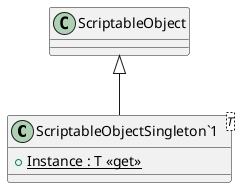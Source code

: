 @startuml
class "ScriptableObjectSingleton`1"<T> {
    + {static} Instance : T <<get>>
}
ScriptableObject <|-- "ScriptableObjectSingleton`1"
@enduml
